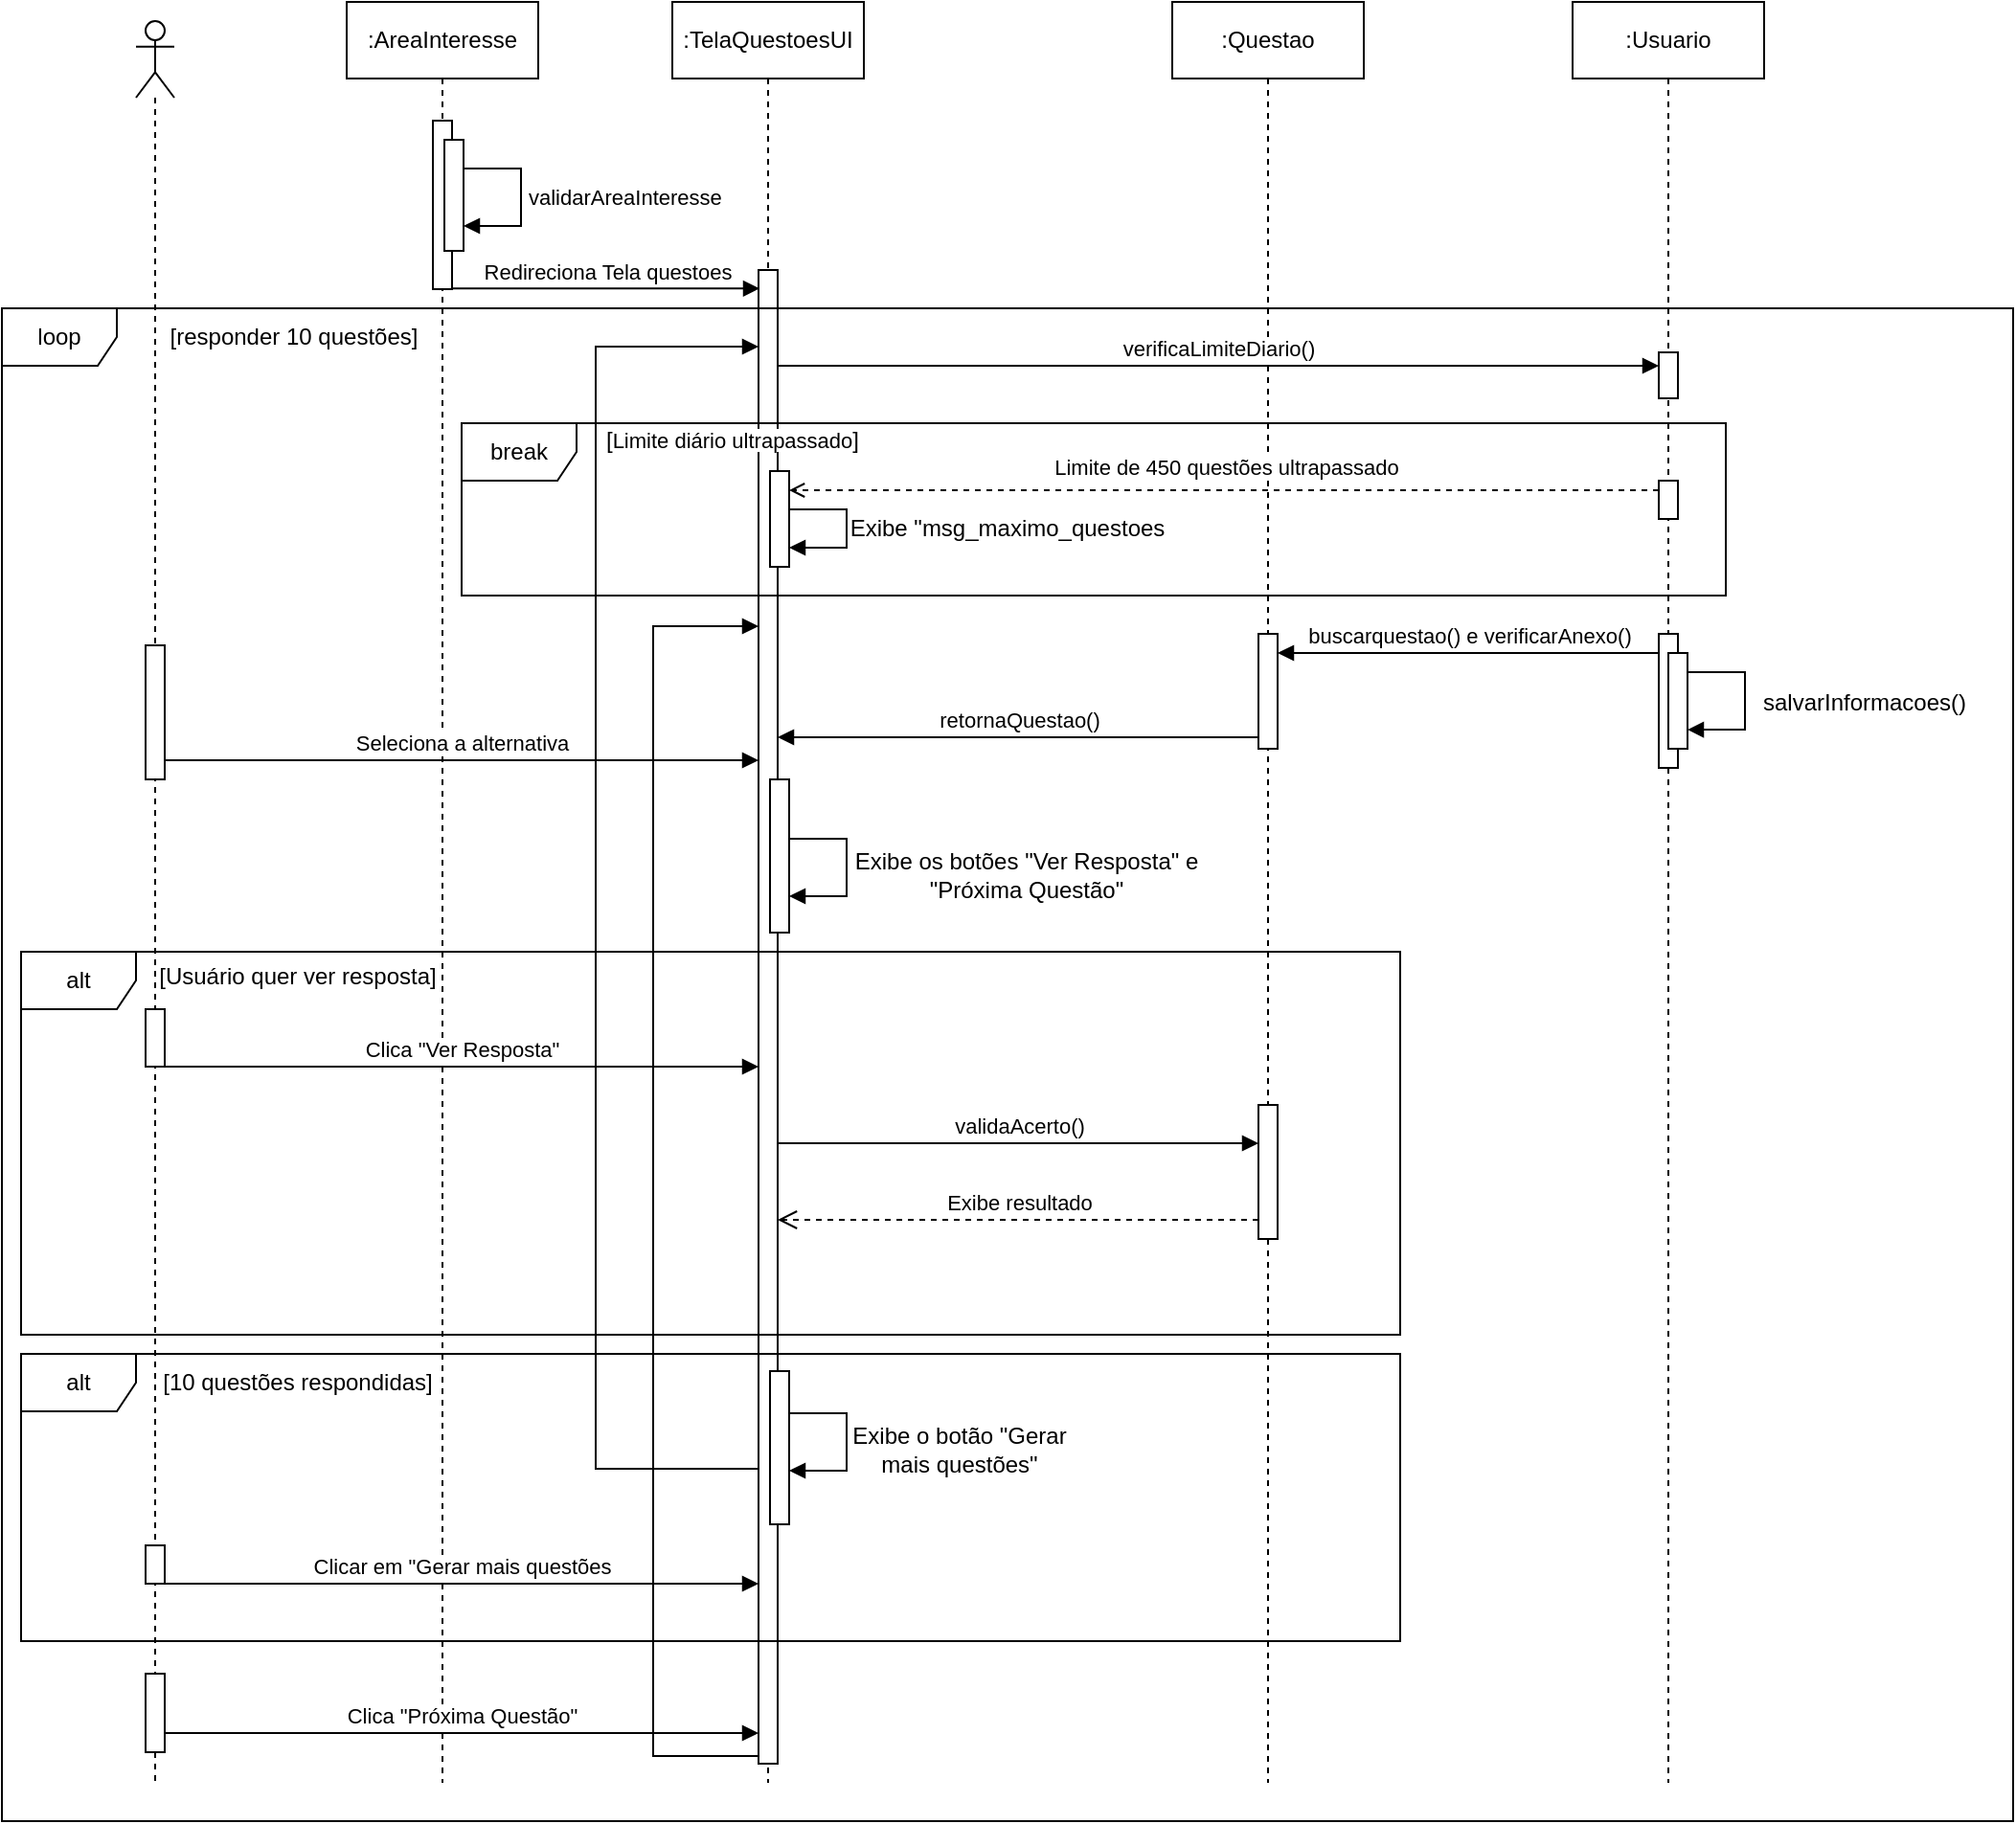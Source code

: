 <mxfile version="27.1.1">
  <diagram name="Page-1" id="2YBvvXClWsGukQMizWep">
    <mxGraphModel dx="993" dy="433" grid="1" gridSize="10" guides="1" tooltips="1" connect="1" arrows="1" fold="1" page="1" pageScale="1" pageWidth="850" pageHeight="1100" math="0" shadow="0">
      <root>
        <mxCell id="0" />
        <mxCell id="1" parent="0" />
        <mxCell id="DWPmKB5S3XlxeZs-cIkL-1" value="" style="shape=umlLifeline;perimeter=lifelinePerimeter;whiteSpace=wrap;html=1;container=1;dropTarget=0;collapsible=0;recursiveResize=0;outlineConnect=0;portConstraint=eastwest;newEdgeStyle={&quot;curved&quot;:0,&quot;rounded&quot;:0};participant=umlActor;" vertex="1" parent="1">
          <mxGeometry x="80" y="70" width="20" height="920" as="geometry" />
        </mxCell>
        <mxCell id="DWPmKB5S3XlxeZs-cIkL-14" value="" style="html=1;points=[[0,0,0,0,5],[0,1,0,0,-5],[1,0,0,0,5],[1,1,0,0,-5]];perimeter=orthogonalPerimeter;outlineConnect=0;targetShapes=umlLifeline;portConstraint=eastwest;newEdgeStyle={&quot;curved&quot;:0,&quot;rounded&quot;:0};" vertex="1" parent="DWPmKB5S3XlxeZs-cIkL-1">
          <mxGeometry x="5" y="326" width="10" height="70" as="geometry" />
        </mxCell>
        <mxCell id="DWPmKB5S3XlxeZs-cIkL-42" value="" style="html=1;points=[[0,0,0,0,5],[0,1,0,0,-5],[1,0,0,0,5],[1,1,0,0,-5]];perimeter=orthogonalPerimeter;outlineConnect=0;targetShapes=umlLifeline;portConstraint=eastwest;newEdgeStyle={&quot;curved&quot;:0,&quot;rounded&quot;:0};" vertex="1" parent="DWPmKB5S3XlxeZs-cIkL-1">
          <mxGeometry x="5" y="796" width="10" height="20" as="geometry" />
        </mxCell>
        <mxCell id="DWPmKB5S3XlxeZs-cIkL-2" value=":TelaQuestoesUI" style="shape=umlLifeline;perimeter=lifelinePerimeter;whiteSpace=wrap;html=1;container=1;dropTarget=0;collapsible=0;recursiveResize=0;outlineConnect=0;portConstraint=eastwest;newEdgeStyle={&quot;curved&quot;:0,&quot;rounded&quot;:0};" vertex="1" parent="1">
          <mxGeometry x="360" y="60" width="100" height="930" as="geometry" />
        </mxCell>
        <mxCell id="DWPmKB5S3XlxeZs-cIkL-11" value="" style="html=1;points=[[0,0,0,0,5],[0,1,0,0,-5],[1,0,0,0,5],[1,1,0,0,-5]];perimeter=orthogonalPerimeter;outlineConnect=0;targetShapes=umlLifeline;portConstraint=eastwest;newEdgeStyle={&quot;curved&quot;:0,&quot;rounded&quot;:0};" vertex="1" parent="DWPmKB5S3XlxeZs-cIkL-2">
          <mxGeometry x="45" y="140" width="10" height="780" as="geometry" />
        </mxCell>
        <mxCell id="DWPmKB5S3XlxeZs-cIkL-16" value="" style="html=1;points=[[0,0,0,0,5],[0,1,0,0,-5],[1,0,0,0,5],[1,1,0,0,-5]];perimeter=orthogonalPerimeter;outlineConnect=0;targetShapes=umlLifeline;portConstraint=eastwest;newEdgeStyle={&quot;curved&quot;:0,&quot;rounded&quot;:0};" vertex="1" parent="DWPmKB5S3XlxeZs-cIkL-2">
          <mxGeometry x="51" y="406" width="10" height="80" as="geometry" />
        </mxCell>
        <mxCell id="DWPmKB5S3XlxeZs-cIkL-37" value="" style="html=1;align=left;spacingLeft=2;endArrow=block;rounded=0;edgeStyle=orthogonalEdgeStyle;curved=0;rounded=0;" edge="1" parent="DWPmKB5S3XlxeZs-cIkL-2">
          <mxGeometry x="-0.005" relative="1" as="geometry">
            <mxPoint x="45" y="766" as="sourcePoint" />
            <Array as="points">
              <mxPoint x="-40" y="766" />
              <mxPoint x="-40" y="180" />
              <mxPoint x="45" y="180" />
            </Array>
            <mxPoint x="45" y="180" as="targetPoint" />
            <mxPoint as="offset" />
          </mxGeometry>
        </mxCell>
        <mxCell id="DWPmKB5S3XlxeZs-cIkL-41" value="" style="html=1;align=left;spacingLeft=2;endArrow=block;rounded=0;edgeStyle=orthogonalEdgeStyle;curved=0;rounded=0;" edge="1" parent="DWPmKB5S3XlxeZs-cIkL-2">
          <mxGeometry x="-0.005" relative="1" as="geometry">
            <mxPoint x="45" y="916" as="sourcePoint" />
            <Array as="points">
              <mxPoint x="-10" y="916" />
              <mxPoint x="-10" y="326" />
            </Array>
            <mxPoint x="45" y="326" as="targetPoint" />
            <mxPoint as="offset" />
          </mxGeometry>
        </mxCell>
        <mxCell id="DWPmKB5S3XlxeZs-cIkL-3" value=":Questao" style="shape=umlLifeline;perimeter=lifelinePerimeter;whiteSpace=wrap;html=1;container=1;dropTarget=0;collapsible=0;recursiveResize=0;outlineConnect=0;portConstraint=eastwest;newEdgeStyle={&quot;curved&quot;:0,&quot;rounded&quot;:0};" vertex="1" parent="1">
          <mxGeometry x="621" y="60" width="100" height="930" as="geometry" />
        </mxCell>
        <mxCell id="DWPmKB5S3XlxeZs-cIkL-10" value="" style="html=1;points=[[0,0,0,0,5],[0,1,0,0,-5],[1,0,0,0,5],[1,1,0,0,-5]];perimeter=orthogonalPerimeter;outlineConnect=0;targetShapes=umlLifeline;portConstraint=eastwest;newEdgeStyle={&quot;curved&quot;:0,&quot;rounded&quot;:0};" vertex="1" parent="DWPmKB5S3XlxeZs-cIkL-3">
          <mxGeometry x="45" y="330" width="10" height="60" as="geometry" />
        </mxCell>
        <mxCell id="DWPmKB5S3XlxeZs-cIkL-4" value=":AreaInteresse" style="shape=umlLifeline;perimeter=lifelinePerimeter;whiteSpace=wrap;html=1;container=1;dropTarget=0;collapsible=0;recursiveResize=0;outlineConnect=0;portConstraint=eastwest;newEdgeStyle={&quot;curved&quot;:0,&quot;rounded&quot;:0};" vertex="1" parent="1">
          <mxGeometry x="190" y="60" width="100" height="930" as="geometry" />
        </mxCell>
        <mxCell id="DWPmKB5S3XlxeZs-cIkL-5" value="" style="html=1;points=[[0,0,0,0,5],[0,1,0,0,-5],[1,0,0,0,5],[1,1,0,0,-5]];perimeter=orthogonalPerimeter;outlineConnect=0;targetShapes=umlLifeline;portConstraint=eastwest;newEdgeStyle={&quot;curved&quot;:0,&quot;rounded&quot;:0};" vertex="1" parent="DWPmKB5S3XlxeZs-cIkL-4">
          <mxGeometry x="45" y="62" width="10" height="88" as="geometry" />
        </mxCell>
        <mxCell id="DWPmKB5S3XlxeZs-cIkL-6" value="" style="html=1;points=[[0,0,0,0,5],[0,1,0,0,-5],[1,0,0,0,5],[1,1,0,0,-5]];perimeter=orthogonalPerimeter;outlineConnect=0;targetShapes=umlLifeline;portConstraint=eastwest;newEdgeStyle={&quot;curved&quot;:0,&quot;rounded&quot;:0};" vertex="1" parent="DWPmKB5S3XlxeZs-cIkL-4">
          <mxGeometry x="51" y="72" width="10" height="58" as="geometry" />
        </mxCell>
        <mxCell id="DWPmKB5S3XlxeZs-cIkL-7" value="validarAreaInteresse" style="html=1;align=left;spacingLeft=2;endArrow=block;rounded=0;edgeStyle=orthogonalEdgeStyle;curved=0;rounded=0;" edge="1" target="DWPmKB5S3XlxeZs-cIkL-6" parent="DWPmKB5S3XlxeZs-cIkL-4">
          <mxGeometry x="-0.005" relative="1" as="geometry">
            <mxPoint x="61" y="87" as="sourcePoint" />
            <Array as="points">
              <mxPoint x="91" y="87" />
              <mxPoint x="91" y="117" />
            </Array>
            <mxPoint x="66" y="116.966" as="targetPoint" />
            <mxPoint as="offset" />
          </mxGeometry>
        </mxCell>
        <mxCell id="DWPmKB5S3XlxeZs-cIkL-9" value="buscarquestao() e verificarAnexo()" style="html=1;verticalAlign=bottom;endArrow=block;curved=0;rounded=0;" edge="1" parent="1">
          <mxGeometry width="80" relative="1" as="geometry">
            <mxPoint x="875" y="400" as="sourcePoint" />
            <mxPoint x="676" y="400" as="targetPoint" />
            <Array as="points">
              <mxPoint x="770" y="400" />
              <mxPoint x="750" y="400" />
              <mxPoint x="710" y="400" />
            </Array>
          </mxGeometry>
        </mxCell>
        <mxCell id="DWPmKB5S3XlxeZs-cIkL-12" value="Redireciona Tela questoes" style="html=1;verticalAlign=bottom;endArrow=block;curved=0;rounded=0;" edge="1" parent="1" source="DWPmKB5S3XlxeZs-cIkL-5">
          <mxGeometry width="80" relative="1" as="geometry">
            <mxPoint x="242" y="209.66" as="sourcePoint" />
            <mxPoint x="405.5" y="209.66" as="targetPoint" />
          </mxGeometry>
        </mxCell>
        <mxCell id="DWPmKB5S3XlxeZs-cIkL-13" value="retornaQuestao()" style="html=1;verticalAlign=bottom;endArrow=block;curved=0;rounded=0;" edge="1" parent="1">
          <mxGeometry width="80" relative="1" as="geometry">
            <mxPoint x="666" y="444" as="sourcePoint" />
            <mxPoint x="415.0" y="444" as="targetPoint" />
            <Array as="points">
              <mxPoint x="600" y="444" />
              <mxPoint x="490" y="444" />
            </Array>
          </mxGeometry>
        </mxCell>
        <mxCell id="DWPmKB5S3XlxeZs-cIkL-15" value="Seleciona a alternativa" style="html=1;verticalAlign=bottom;endArrow=block;curved=0;rounded=0;" edge="1" parent="1" source="DWPmKB5S3XlxeZs-cIkL-14">
          <mxGeometry width="80" relative="1" as="geometry">
            <mxPoint x="110" y="456" as="sourcePoint" />
            <mxPoint x="405" y="456" as="targetPoint" />
            <Array as="points">
              <mxPoint x="270" y="456" />
            </Array>
          </mxGeometry>
        </mxCell>
        <mxCell id="DWPmKB5S3XlxeZs-cIkL-17" value="" style="html=1;align=left;spacingLeft=2;endArrow=block;rounded=0;edgeStyle=orthogonalEdgeStyle;curved=0;rounded=0;" edge="1" parent="1">
          <mxGeometry x="-0.005" relative="1" as="geometry">
            <mxPoint x="421" y="497" as="sourcePoint" />
            <Array as="points">
              <mxPoint x="451" y="497" />
              <mxPoint x="451" y="527" />
            </Array>
            <mxPoint x="421" y="527" as="targetPoint" />
            <mxPoint as="offset" />
          </mxGeometry>
        </mxCell>
        <mxCell id="DWPmKB5S3XlxeZs-cIkL-18" value="Exibe os botões &quot;Ver Resposta&quot; e &quot;Próxima Questão&quot;" style="text;html=1;align=center;verticalAlign=middle;whiteSpace=wrap;rounded=0;" vertex="1" parent="1">
          <mxGeometry x="450" y="496" width="190" height="40" as="geometry" />
        </mxCell>
        <mxCell id="DWPmKB5S3XlxeZs-cIkL-19" value="alt" style="shape=umlFrame;whiteSpace=wrap;html=1;pointerEvents=0;" vertex="1" parent="1">
          <mxGeometry x="20" y="556" width="720" height="200" as="geometry" />
        </mxCell>
        <mxCell id="DWPmKB5S3XlxeZs-cIkL-20" value="" style="html=1;points=[[0,0,0,0,5],[0,1,0,0,-5],[1,0,0,0,5],[1,1,0,0,-5]];perimeter=orthogonalPerimeter;outlineConnect=0;targetShapes=umlLifeline;portConstraint=eastwest;newEdgeStyle={&quot;curved&quot;:0,&quot;rounded&quot;:0};" vertex="1" parent="1">
          <mxGeometry x="85" y="586" width="10" height="30" as="geometry" />
        </mxCell>
        <mxCell id="DWPmKB5S3XlxeZs-cIkL-21" value="Clica &quot;Ver Resposta&quot;" style="html=1;verticalAlign=bottom;endArrow=block;curved=0;rounded=0;" edge="1" parent="1" source="DWPmKB5S3XlxeZs-cIkL-20">
          <mxGeometry width="80" relative="1" as="geometry">
            <mxPoint x="120" y="646" as="sourcePoint" />
            <mxPoint x="405" y="616" as="targetPoint" />
            <Array as="points">
              <mxPoint x="260" y="616" />
              <mxPoint x="340" y="616" />
            </Array>
          </mxGeometry>
        </mxCell>
        <mxCell id="DWPmKB5S3XlxeZs-cIkL-22" value="validaAcerto()" style="html=1;verticalAlign=bottom;endArrow=block;curved=0;rounded=0;" edge="1" parent="1" target="DWPmKB5S3XlxeZs-cIkL-23">
          <mxGeometry width="80" relative="1" as="geometry">
            <mxPoint x="415" y="656" as="sourcePoint" />
            <mxPoint x="540" y="646" as="targetPoint" />
          </mxGeometry>
        </mxCell>
        <mxCell id="DWPmKB5S3XlxeZs-cIkL-23" value="" style="html=1;points=[[0,0,0,0,5],[0,1,0,0,-5],[1,0,0,0,5],[1,1,0,0,-5]];perimeter=orthogonalPerimeter;outlineConnect=0;targetShapes=umlLifeline;portConstraint=eastwest;newEdgeStyle={&quot;curved&quot;:0,&quot;rounded&quot;:0};" vertex="1" parent="1">
          <mxGeometry x="666" y="636" width="10" height="70" as="geometry" />
        </mxCell>
        <mxCell id="DWPmKB5S3XlxeZs-cIkL-24" value="Exibe resultado" style="html=1;verticalAlign=bottom;endArrow=open;dashed=1;endSize=8;curved=0;rounded=0;" edge="1" parent="1" source="DWPmKB5S3XlxeZs-cIkL-23">
          <mxGeometry relative="1" as="geometry">
            <mxPoint x="600" y="686" as="sourcePoint" />
            <mxPoint x="415" y="696" as="targetPoint" />
            <Array as="points">
              <mxPoint x="540" y="696" />
            </Array>
          </mxGeometry>
        </mxCell>
        <mxCell id="DWPmKB5S3XlxeZs-cIkL-25" value="[Usuário quer ver resposta]" style="text;html=1;align=center;verticalAlign=middle;whiteSpace=wrap;rounded=0;" vertex="1" parent="1">
          <mxGeometry x="87" y="554" width="155" height="30" as="geometry" />
        </mxCell>
        <mxCell id="DWPmKB5S3XlxeZs-cIkL-28" value="Clica &quot;Próxima Questão&quot;" style="html=1;verticalAlign=bottom;endArrow=block;curved=0;rounded=0;" edge="1" parent="1">
          <mxGeometry width="80" relative="1" as="geometry">
            <mxPoint x="95" y="964" as="sourcePoint" />
            <mxPoint x="405" y="964" as="targetPoint" />
            <Array as="points">
              <mxPoint x="340" y="964" />
            </Array>
          </mxGeometry>
        </mxCell>
        <mxCell id="DWPmKB5S3XlxeZs-cIkL-32" value="alt" style="shape=umlFrame;whiteSpace=wrap;html=1;pointerEvents=0;" vertex="1" parent="1">
          <mxGeometry x="20" y="766" width="720" height="150" as="geometry" />
        </mxCell>
        <mxCell id="DWPmKB5S3XlxeZs-cIkL-33" value="[10 questões respondidas]" style="text;html=1;align=center;verticalAlign=middle;whiteSpace=wrap;rounded=0;" vertex="1" parent="1">
          <mxGeometry x="87" y="766" width="155" height="30" as="geometry" />
        </mxCell>
        <mxCell id="DWPmKB5S3XlxeZs-cIkL-34" value="" style="html=1;points=[[0,0,0,0,5],[0,1,0,0,-5],[1,0,0,0,5],[1,1,0,0,-5]];perimeter=orthogonalPerimeter;outlineConnect=0;targetShapes=umlLifeline;portConstraint=eastwest;newEdgeStyle={&quot;curved&quot;:0,&quot;rounded&quot;:0};" vertex="1" parent="1">
          <mxGeometry x="411" y="775" width="10" height="80" as="geometry" />
        </mxCell>
        <mxCell id="DWPmKB5S3XlxeZs-cIkL-35" value="" style="html=1;align=left;spacingLeft=2;endArrow=block;rounded=0;edgeStyle=orthogonalEdgeStyle;curved=0;rounded=0;" edge="1" parent="1">
          <mxGeometry x="-0.005" relative="1" as="geometry">
            <mxPoint x="421" y="797" as="sourcePoint" />
            <Array as="points">
              <mxPoint x="451" y="797" />
              <mxPoint x="451" y="827" />
            </Array>
            <mxPoint x="421" y="827" as="targetPoint" />
            <mxPoint as="offset" />
          </mxGeometry>
        </mxCell>
        <mxCell id="DWPmKB5S3XlxeZs-cIkL-36" value="Exibe o botão &quot;Gerar mais questões&quot;" style="text;html=1;align=center;verticalAlign=middle;whiteSpace=wrap;rounded=0;" vertex="1" parent="1">
          <mxGeometry x="450" y="796" width="120" height="40" as="geometry" />
        </mxCell>
        <mxCell id="DWPmKB5S3XlxeZs-cIkL-38" value="loop" style="shape=umlFrame;whiteSpace=wrap;html=1;pointerEvents=0;" vertex="1" parent="1">
          <mxGeometry x="10" y="220" width="1050" height="790" as="geometry" />
        </mxCell>
        <mxCell id="DWPmKB5S3XlxeZs-cIkL-39" value="[responder 10 questões]" style="text;html=1;align=center;verticalAlign=middle;whiteSpace=wrap;rounded=0;" vertex="1" parent="1">
          <mxGeometry x="95" y="220" width="135" height="30" as="geometry" />
        </mxCell>
        <mxCell id="DWPmKB5S3XlxeZs-cIkL-27" value="" style="html=1;points=[[0,0,0,0,5],[0,1,0,0,-5],[1,0,0,0,5],[1,1,0,0,-5]];perimeter=orthogonalPerimeter;outlineConnect=0;targetShapes=umlLifeline;portConstraint=eastwest;newEdgeStyle={&quot;curved&quot;:0,&quot;rounded&quot;:0};" vertex="1" parent="1">
          <mxGeometry x="85" y="933" width="10" height="41" as="geometry" />
        </mxCell>
        <mxCell id="DWPmKB5S3XlxeZs-cIkL-43" value="Clicar em &quot;Gerar mais questões" style="html=1;verticalAlign=bottom;endArrow=block;curved=0;rounded=0;" edge="1" parent="1">
          <mxGeometry width="80" relative="1" as="geometry">
            <mxPoint x="95" y="886" as="sourcePoint" />
            <mxPoint x="405" y="886" as="targetPoint" />
            <Array as="points">
              <mxPoint x="250" y="886" />
            </Array>
          </mxGeometry>
        </mxCell>
        <mxCell id="DWPmKB5S3XlxeZs-cIkL-44" value=":Usuario" style="shape=umlLifeline;perimeter=lifelinePerimeter;whiteSpace=wrap;html=1;container=1;dropTarget=0;collapsible=0;recursiveResize=0;outlineConnect=0;portConstraint=eastwest;newEdgeStyle={&quot;curved&quot;:0,&quot;rounded&quot;:0};" vertex="1" parent="1">
          <mxGeometry x="830" y="60" width="100" height="930" as="geometry" />
        </mxCell>
        <mxCell id="DWPmKB5S3XlxeZs-cIkL-47" value="" style="html=1;points=[[0,0,0,0,5],[0,1,0,0,-5],[1,0,0,0,5],[1,1,0,0,-5]];perimeter=orthogonalPerimeter;outlineConnect=0;targetShapes=umlLifeline;portConstraint=eastwest;newEdgeStyle={&quot;curved&quot;:0,&quot;rounded&quot;:0};" vertex="1" parent="DWPmKB5S3XlxeZs-cIkL-44">
          <mxGeometry x="45" y="183" width="10" height="24" as="geometry" />
        </mxCell>
        <mxCell id="DWPmKB5S3XlxeZs-cIkL-58" value="" style="html=1;points=[[0,0,0,0,5],[0,1,0,0,-5],[1,0,0,0,5],[1,1,0,0,-5]];perimeter=orthogonalPerimeter;outlineConnect=0;targetShapes=umlLifeline;portConstraint=eastwest;newEdgeStyle={&quot;curved&quot;:0,&quot;rounded&quot;:0};" vertex="1" parent="DWPmKB5S3XlxeZs-cIkL-44">
          <mxGeometry x="45" y="330" width="10" height="70" as="geometry" />
        </mxCell>
        <mxCell id="DWPmKB5S3XlxeZs-cIkL-59" value="" style="html=1;points=[[0,0,0,0,5],[0,1,0,0,-5],[1,0,0,0,5],[1,1,0,0,-5]];perimeter=orthogonalPerimeter;outlineConnect=0;targetShapes=umlLifeline;portConstraint=eastwest;newEdgeStyle={&quot;curved&quot;:0,&quot;rounded&quot;:0};" vertex="1" parent="DWPmKB5S3XlxeZs-cIkL-44">
          <mxGeometry x="50" y="340" width="10" height="50" as="geometry" />
        </mxCell>
        <mxCell id="DWPmKB5S3XlxeZs-cIkL-48" value="verificaLimiteDiario()" style="html=1;verticalAlign=bottom;endArrow=block;curved=0;rounded=0;" edge="1" parent="1" source="DWPmKB5S3XlxeZs-cIkL-11" target="DWPmKB5S3XlxeZs-cIkL-47">
          <mxGeometry width="80" relative="1" as="geometry">
            <mxPoint x="490" y="250" as="sourcePoint" />
            <mxPoint x="875" y="241" as="targetPoint" />
            <Array as="points">
              <mxPoint x="660" y="250" />
            </Array>
          </mxGeometry>
        </mxCell>
        <mxCell id="DWPmKB5S3XlxeZs-cIkL-50" value="break" style="shape=umlFrame;whiteSpace=wrap;html=1;pointerEvents=0;" vertex="1" parent="1">
          <mxGeometry x="250" y="280" width="660" height="90" as="geometry" />
        </mxCell>
        <mxCell id="DWPmKB5S3XlxeZs-cIkL-53" value="" style="html=1;points=[[0,0,0,0,5],[0,1,0,0,-5],[1,0,0,0,5],[1,1,0,0,-5]];perimeter=orthogonalPerimeter;outlineConnect=0;targetShapes=umlLifeline;portConstraint=eastwest;newEdgeStyle={&quot;curved&quot;:0,&quot;rounded&quot;:0};" vertex="1" parent="1">
          <mxGeometry x="875" y="310" width="10" height="20" as="geometry" />
        </mxCell>
        <mxCell id="DWPmKB5S3XlxeZs-cIkL-54" value="" style="html=1;verticalAlign=bottom;endArrow=open;curved=0;rounded=0;exitX=0;exitY=0;exitDx=0;exitDy=5;exitPerimeter=0;dashed=1;endFill=0;" edge="1" parent="1" target="DWPmKB5S3XlxeZs-cIkL-55">
          <mxGeometry width="80" relative="1" as="geometry">
            <mxPoint x="875" y="315" as="sourcePoint" />
            <mxPoint x="415" y="315" as="targetPoint" />
          </mxGeometry>
        </mxCell>
        <mxCell id="DWPmKB5S3XlxeZs-cIkL-64" value="Limite de 450 questões ultrapassado" style="edgeLabel;html=1;align=center;verticalAlign=middle;resizable=0;points=[];" vertex="1" connectable="0" parent="DWPmKB5S3XlxeZs-cIkL-54">
          <mxGeometry x="-0.002" y="-1" relative="1" as="geometry">
            <mxPoint y="-11" as="offset" />
          </mxGeometry>
        </mxCell>
        <mxCell id="DWPmKB5S3XlxeZs-cIkL-55" value="" style="html=1;points=[[0,0,0,0,5],[0,1,0,0,-5],[1,0,0,0,5],[1,1,0,0,-5]];perimeter=orthogonalPerimeter;outlineConnect=0;targetShapes=umlLifeline;portConstraint=eastwest;newEdgeStyle={&quot;curved&quot;:0,&quot;rounded&quot;:0};" vertex="1" parent="1">
          <mxGeometry x="411" y="305" width="10" height="50" as="geometry" />
        </mxCell>
        <mxCell id="DWPmKB5S3XlxeZs-cIkL-56" value="" style="html=1;align=left;spacingLeft=2;endArrow=block;rounded=0;edgeStyle=orthogonalEdgeStyle;curved=0;rounded=0;" edge="1" parent="1" target="DWPmKB5S3XlxeZs-cIkL-55">
          <mxGeometry x="-0.005" relative="1" as="geometry">
            <mxPoint x="421" y="324.96" as="sourcePoint" />
            <Array as="points">
              <mxPoint x="451" y="325" />
              <mxPoint x="451" y="345" />
            </Array>
            <mxPoint x="421" y="354.96" as="targetPoint" />
            <mxPoint as="offset" />
          </mxGeometry>
        </mxCell>
        <mxCell id="DWPmKB5S3XlxeZs-cIkL-57" value="Exibe &quot;msg_maximo_questoes" style="text;html=1;align=center;verticalAlign=middle;whiteSpace=wrap;rounded=0;" vertex="1" parent="1">
          <mxGeometry x="440" y="315" width="190" height="40" as="geometry" />
        </mxCell>
        <mxCell id="DWPmKB5S3XlxeZs-cIkL-60" value="" style="html=1;align=left;spacingLeft=2;endArrow=block;rounded=0;edgeStyle=orthogonalEdgeStyle;curved=0;rounded=0;" edge="1" parent="1">
          <mxGeometry x="-0.005" relative="1" as="geometry">
            <mxPoint x="890" y="410.03" as="sourcePoint" />
            <Array as="points">
              <mxPoint x="920" y="410.03" />
              <mxPoint x="920" y="440.03" />
            </Array>
            <mxPoint x="890" y="440.03" as="targetPoint" />
            <mxPoint as="offset" />
          </mxGeometry>
        </mxCell>
        <mxCell id="DWPmKB5S3XlxeZs-cIkL-61" value="salvarInformacoes()" style="text;html=1;align=center;verticalAlign=middle;whiteSpace=wrap;rounded=0;" vertex="1" parent="1">
          <mxGeometry x="917" y="406" width="131" height="40" as="geometry" />
        </mxCell>
        <mxCell id="DWPmKB5S3XlxeZs-cIkL-62" value="[&lt;span style=&quot;font-size: 11px; text-wrap-mode: nowrap; background-color: rgb(255, 255, 255);&quot;&gt;Limite diário ultrapassado&lt;/span&gt;]" style="text;html=1;align=center;verticalAlign=middle;whiteSpace=wrap;rounded=0;" vertex="1" parent="1">
          <mxGeometry x="314" y="274" width="155" height="30" as="geometry" />
        </mxCell>
      </root>
    </mxGraphModel>
  </diagram>
</mxfile>
